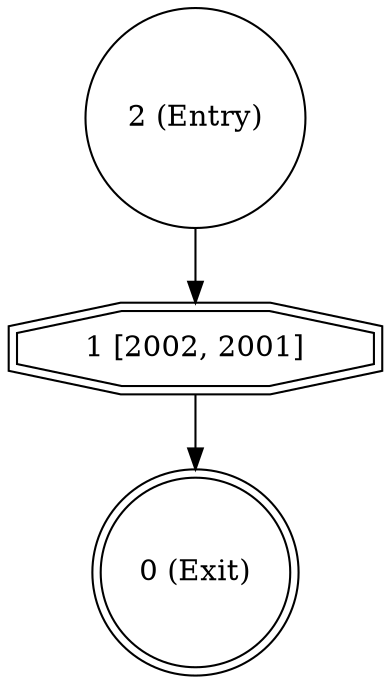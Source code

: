 strict digraph  {
0 [callees="[]", markers="[]", orderedSuccessors="[]", markType=0, label="0 (Exit)", shape=doublecircle];
1 [callees="['MARK', 'pgklee_hard_assume']", markers="[2002, 2001]", orderedSuccessors="['0']", markType=3, label="1 [2002, 2001]", shape=doubleoctagon];
2 [callees="[]", markers="[]", orderedSuccessors="['1']", markType=0, label="2 (Entry)", shape=circle];
1 -> 0  [id=0, backedge=False];
2 -> 1  [id=1, backedge=False];
}
